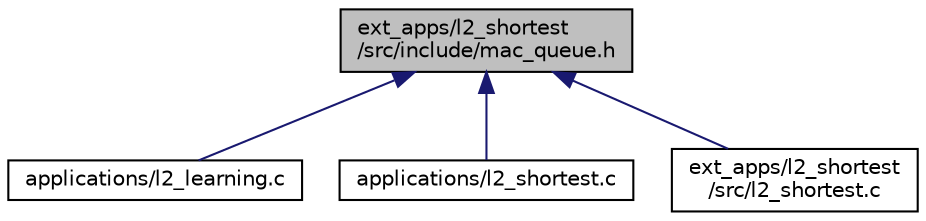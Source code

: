 digraph "ext_apps/l2_shortest/src/include/mac_queue.h"
{
  edge [fontname="Helvetica",fontsize="10",labelfontname="Helvetica",labelfontsize="10"];
  node [fontname="Helvetica",fontsize="10",shape=record];
  Node1 [label="ext_apps/l2_shortest\l/src/include/mac_queue.h",height=0.2,width=0.4,color="black", fillcolor="grey75", style="filled", fontcolor="black"];
  Node1 -> Node2 [dir="back",color="midnightblue",fontsize="10",style="solid",fontname="Helvetica"];
  Node2 [label="applications/l2_learning.c",height=0.2,width=0.4,color="black", fillcolor="white", style="filled",URL="$l2__learning_8c.html"];
  Node1 -> Node3 [dir="back",color="midnightblue",fontsize="10",style="solid",fontname="Helvetica"];
  Node3 [label="applications/l2_shortest.c",height=0.2,width=0.4,color="black", fillcolor="white", style="filled",URL="$applications_2l2__shortest_8c.html"];
  Node1 -> Node4 [dir="back",color="midnightblue",fontsize="10",style="solid",fontname="Helvetica"];
  Node4 [label="ext_apps/l2_shortest\l/src/l2_shortest.c",height=0.2,width=0.4,color="black", fillcolor="white", style="filled",URL="$ext__apps_2l2__shortest_2src_2l2__shortest_8c.html"];
}
